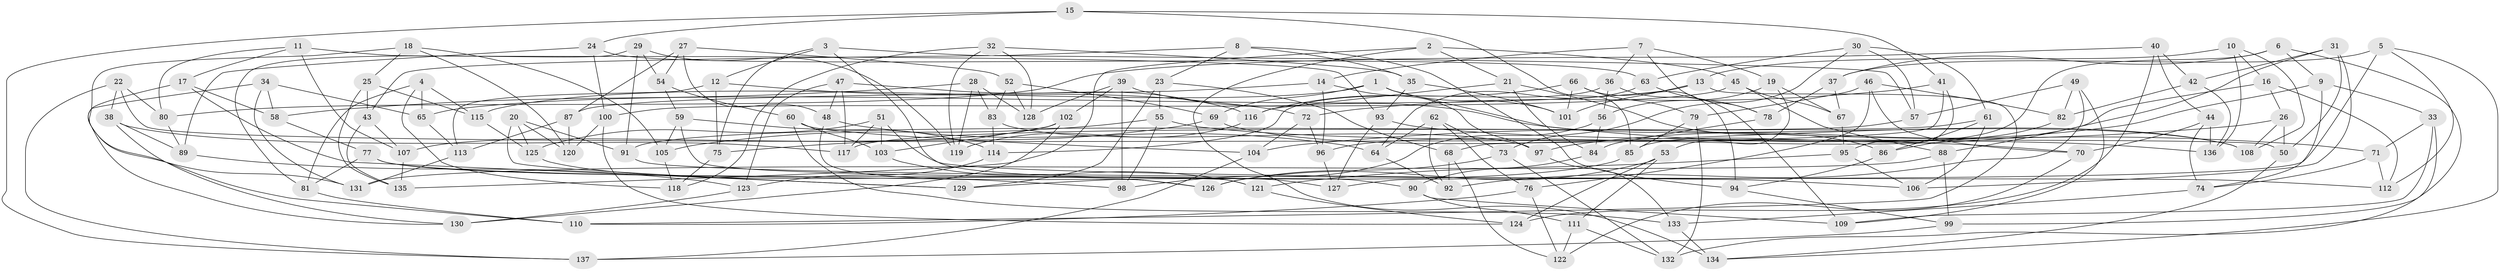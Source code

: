 // coarse degree distribution, {4: 0.75, 9: 0.05952380952380952, 3: 0.07142857142857142, 11: 0.047619047619047616, 10: 0.023809523809523808, 8: 0.023809523809523808, 7: 0.011904761904761904, 6: 0.011904761904761904}
// Generated by graph-tools (version 1.1) at 2025/54/03/04/25 22:54:01]
// undirected, 137 vertices, 274 edges
graph export_dot {
  node [color=gray90,style=filled];
  1;
  2;
  3;
  4;
  5;
  6;
  7;
  8;
  9;
  10;
  11;
  12;
  13;
  14;
  15;
  16;
  17;
  18;
  19;
  20;
  21;
  22;
  23;
  24;
  25;
  26;
  27;
  28;
  29;
  30;
  31;
  32;
  33;
  34;
  35;
  36;
  37;
  38;
  39;
  40;
  41;
  42;
  43;
  44;
  45;
  46;
  47;
  48;
  49;
  50;
  51;
  52;
  53;
  54;
  55;
  56;
  57;
  58;
  59;
  60;
  61;
  62;
  63;
  64;
  65;
  66;
  67;
  68;
  69;
  70;
  71;
  72;
  73;
  74;
  75;
  76;
  77;
  78;
  79;
  80;
  81;
  82;
  83;
  84;
  85;
  86;
  87;
  88;
  89;
  90;
  91;
  92;
  93;
  94;
  95;
  96;
  97;
  98;
  99;
  100;
  101;
  102;
  103;
  104;
  105;
  106;
  107;
  108;
  109;
  110;
  111;
  112;
  113;
  114;
  115;
  116;
  117;
  118;
  119;
  120;
  121;
  122;
  123;
  124;
  125;
  126;
  127;
  128;
  129;
  130;
  131;
  132;
  133;
  134;
  135;
  136;
  137;
  1 -- 69;
  1 -- 101;
  1 -- 108;
  1 -- 115;
  2 -- 45;
  2 -- 134;
  2 -- 21;
  2 -- 135;
  3 -- 90;
  3 -- 75;
  3 -- 57;
  3 -- 12;
  4 -- 115;
  4 -- 81;
  4 -- 118;
  4 -- 65;
  5 -- 127;
  5 -- 37;
  5 -- 112;
  5 -- 134;
  6 -- 37;
  6 -- 85;
  6 -- 9;
  6 -- 99;
  7 -- 14;
  7 -- 19;
  7 -- 78;
  7 -- 36;
  8 -- 35;
  8 -- 94;
  8 -- 43;
  8 -- 23;
  9 -- 74;
  9 -- 97;
  9 -- 33;
  10 -- 16;
  10 -- 136;
  10 -- 13;
  10 -- 108;
  11 -- 80;
  11 -- 93;
  11 -- 107;
  11 -- 17;
  12 -- 75;
  12 -- 72;
  12 -- 113;
  13 -- 101;
  13 -- 110;
  13 -- 65;
  14 -- 96;
  14 -- 87;
  14 -- 97;
  15 -- 85;
  15 -- 41;
  15 -- 137;
  15 -- 24;
  16 -- 26;
  16 -- 96;
  16 -- 112;
  17 -- 110;
  17 -- 58;
  17 -- 129;
  18 -- 105;
  18 -- 120;
  18 -- 131;
  18 -- 25;
  19 -- 67;
  19 -- 53;
  19 -- 56;
  20 -- 125;
  20 -- 129;
  20 -- 120;
  20 -- 91;
  21 -- 84;
  21 -- 116;
  21 -- 86;
  22 -- 80;
  22 -- 50;
  22 -- 137;
  22 -- 38;
  23 -- 129;
  23 -- 68;
  23 -- 55;
  24 -- 89;
  24 -- 100;
  24 -- 63;
  25 -- 43;
  25 -- 135;
  25 -- 115;
  26 -- 50;
  26 -- 108;
  26 -- 104;
  27 -- 54;
  27 -- 48;
  27 -- 52;
  27 -- 87;
  28 -- 119;
  28 -- 128;
  28 -- 58;
  28 -- 83;
  29 -- 91;
  29 -- 119;
  29 -- 54;
  29 -- 81;
  30 -- 63;
  30 -- 73;
  30 -- 57;
  30 -- 61;
  31 -- 88;
  31 -- 50;
  31 -- 106;
  31 -- 42;
  32 -- 128;
  32 -- 119;
  32 -- 35;
  32 -- 118;
  33 -- 132;
  33 -- 109;
  33 -- 71;
  34 -- 65;
  34 -- 131;
  34 -- 58;
  34 -- 130;
  35 -- 101;
  35 -- 93;
  36 -- 56;
  36 -- 109;
  36 -- 114;
  37 -- 67;
  37 -- 78;
  38 -- 130;
  38 -- 117;
  38 -- 89;
  39 -- 71;
  39 -- 98;
  39 -- 102;
  39 -- 128;
  40 -- 80;
  40 -- 42;
  40 -- 124;
  40 -- 44;
  41 -- 72;
  41 -- 68;
  41 -- 95;
  42 -- 136;
  42 -- 82;
  43 -- 135;
  43 -- 107;
  44 -- 74;
  44 -- 70;
  44 -- 136;
  45 -- 67;
  45 -- 100;
  45 -- 88;
  46 -- 79;
  46 -- 76;
  46 -- 70;
  46 -- 82;
  47 -- 48;
  47 -- 123;
  47 -- 117;
  47 -- 116;
  48 -- 126;
  48 -- 64;
  49 -- 82;
  49 -- 92;
  49 -- 109;
  49 -- 57;
  50 -- 134;
  51 -- 103;
  51 -- 125;
  51 -- 117;
  51 -- 106;
  52 -- 69;
  52 -- 83;
  52 -- 128;
  53 -- 126;
  53 -- 111;
  53 -- 124;
  54 -- 60;
  54 -- 59;
  55 -- 105;
  55 -- 98;
  55 -- 70;
  56 -- 98;
  56 -- 84;
  57 -- 91;
  58 -- 77;
  59 -- 105;
  59 -- 114;
  59 -- 121;
  60 -- 103;
  60 -- 104;
  60 -- 133;
  61 -- 117;
  61 -- 86;
  61 -- 106;
  62 -- 76;
  62 -- 73;
  62 -- 64;
  62 -- 92;
  63 -- 64;
  63 -- 78;
  64 -- 92;
  65 -- 113;
  66 -- 101;
  66 -- 79;
  66 -- 116;
  66 -- 94;
  67 -- 95;
  68 -- 122;
  68 -- 92;
  69 -- 75;
  69 -- 108;
  70 -- 122;
  71 -- 74;
  71 -- 112;
  72 -- 104;
  72 -- 96;
  73 -- 132;
  73 -- 126;
  74 -- 133;
  75 -- 118;
  76 -- 122;
  76 -- 110;
  77 -- 81;
  77 -- 127;
  77 -- 98;
  78 -- 84;
  79 -- 85;
  79 -- 132;
  80 -- 89;
  81 -- 110;
  82 -- 86;
  83 -- 114;
  83 -- 97;
  84 -- 90;
  85 -- 129;
  86 -- 94;
  87 -- 120;
  87 -- 113;
  88 -- 99;
  88 -- 131;
  89 -- 123;
  90 -- 111;
  90 -- 109;
  91 -- 112;
  93 -- 136;
  93 -- 127;
  94 -- 99;
  95 -- 121;
  95 -- 106;
  96 -- 127;
  97 -- 133;
  99 -- 137;
  100 -- 120;
  100 -- 124;
  102 -- 107;
  102 -- 130;
  102 -- 103;
  103 -- 121;
  104 -- 137;
  105 -- 118;
  107 -- 135;
  111 -- 132;
  111 -- 122;
  113 -- 131;
  114 -- 123;
  115 -- 125;
  116 -- 119;
  121 -- 124;
  123 -- 130;
  125 -- 126;
  133 -- 134;
}
